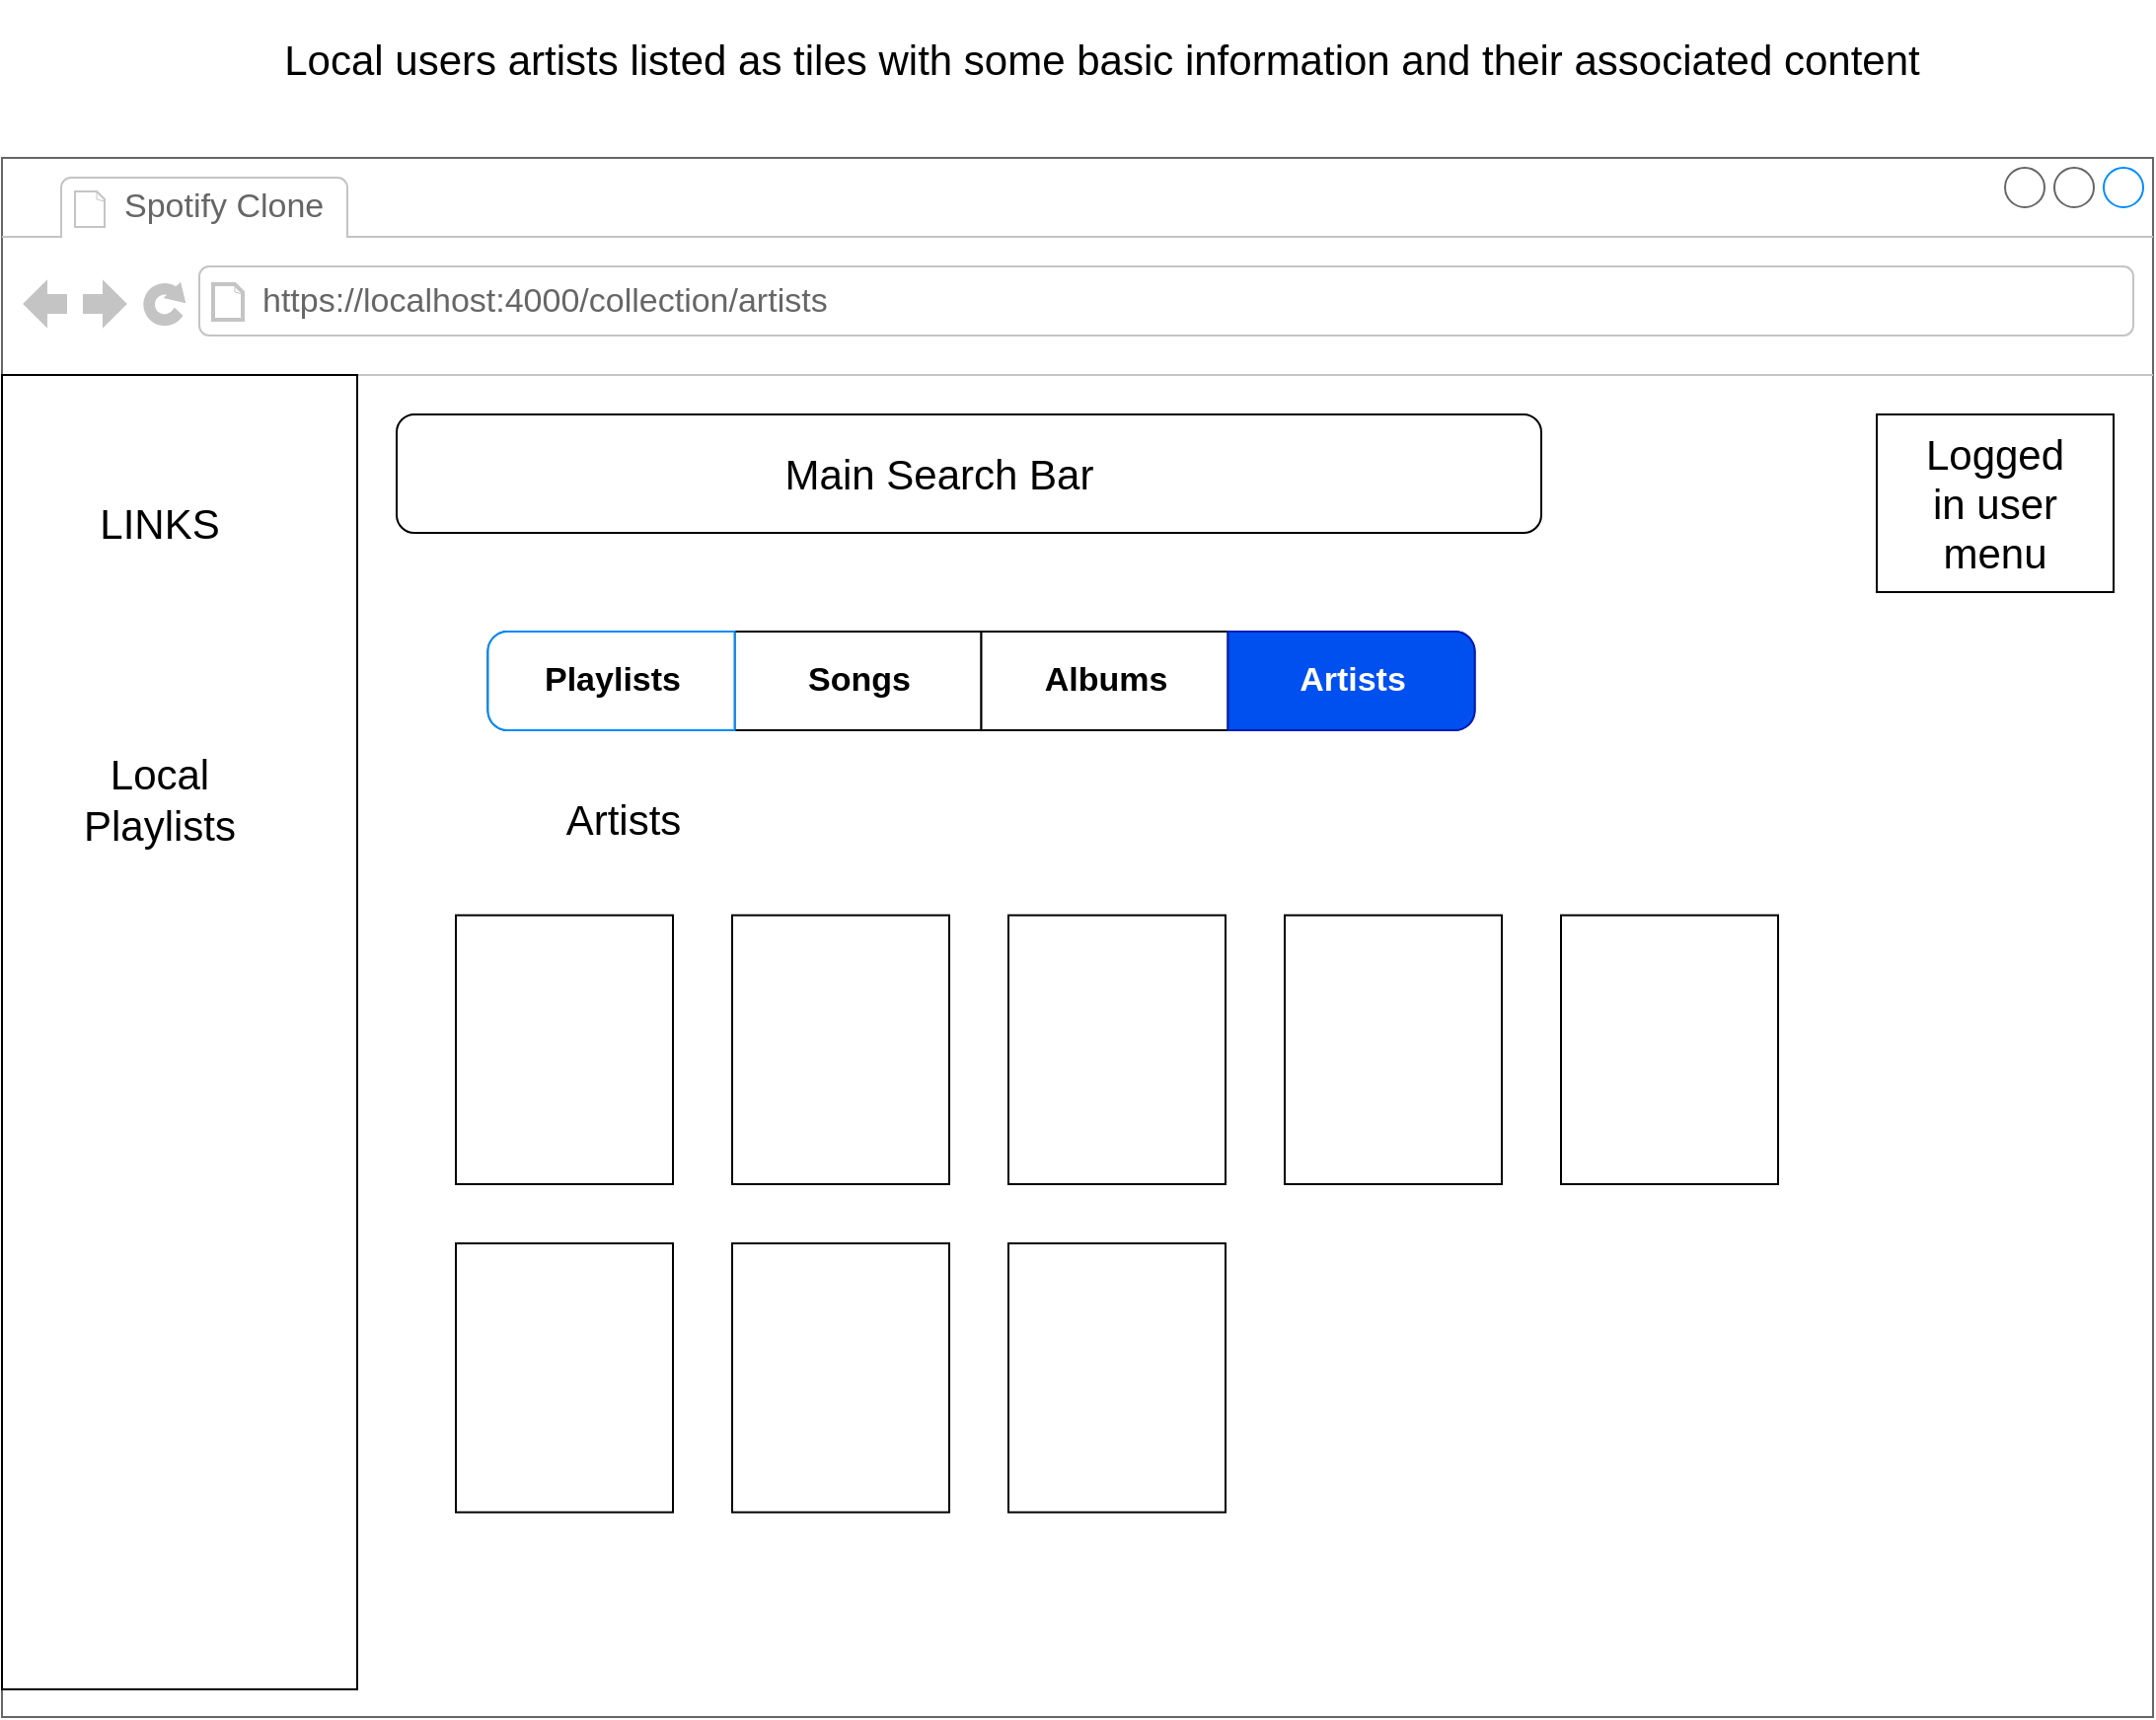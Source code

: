 <mxfile version="20.8.13" type="github">
  <diagram name="Page-1" id="QDuqlZxudMf1W1Wh3hdw">
    <mxGraphModel dx="1434" dy="764" grid="1" gridSize="10" guides="1" tooltips="1" connect="1" arrows="1" fold="1" page="1" pageScale="1" pageWidth="1200" pageHeight="1100" math="0" shadow="0">
      <root>
        <mxCell id="0" />
        <mxCell id="1" parent="0" />
        <mxCell id="2zcPSQpfcgJH4-p0KGlY-1" value="rt" style="strokeWidth=1;shadow=0;dashed=0;align=center;html=1;shape=mxgraph.mockup.containers.browserWindow;rSize=0;strokeColor=#666666;strokeColor2=#008cff;strokeColor3=#c4c4c4;mainText=,;recursiveResize=0;" parent="1" vertex="1">
          <mxGeometry x="55" y="100" width="1090" height="790" as="geometry" />
        </mxCell>
        <mxCell id="2zcPSQpfcgJH4-p0KGlY-2" value="Spotify Clone" style="strokeWidth=1;shadow=0;dashed=0;align=center;html=1;shape=mxgraph.mockup.containers.anchor;fontSize=17;fontColor=#666666;align=left;" parent="2zcPSQpfcgJH4-p0KGlY-1" vertex="1">
          <mxGeometry x="60" y="12" width="110" height="26" as="geometry" />
        </mxCell>
        <mxCell id="2zcPSQpfcgJH4-p0KGlY-3" value="https://localhost:4000/collection/artists" style="strokeWidth=1;shadow=0;dashed=0;align=center;html=1;shape=mxgraph.mockup.containers.anchor;rSize=0;fontSize=17;fontColor=#666666;align=left;" parent="2zcPSQpfcgJH4-p0KGlY-1" vertex="1">
          <mxGeometry x="130" y="60" width="250" height="26" as="geometry" />
        </mxCell>
        <mxCell id="2zcPSQpfcgJH4-p0KGlY-4" value="" style="rounded=0;whiteSpace=wrap;html=1;rotation=90;" parent="2zcPSQpfcgJH4-p0KGlY-1" vertex="1">
          <mxGeometry x="-242.96" y="352.97" width="665.93" height="180" as="geometry" />
        </mxCell>
        <mxCell id="2zcPSQpfcgJH4-p0KGlY-5" value="&lt;font style=&quot;font-size: 21px;&quot;&gt;LINKS&lt;/font&gt;" style="text;html=1;strokeColor=none;fillColor=none;align=center;verticalAlign=middle;whiteSpace=wrap;rounded=0;" parent="2zcPSQpfcgJH4-p0KGlY-1" vertex="1">
          <mxGeometry x="20" y="130" width="120" height="110" as="geometry" />
        </mxCell>
        <mxCell id="2zcPSQpfcgJH4-p0KGlY-6" value="&lt;font style=&quot;font-size: 21px;&quot;&gt;Local&lt;br&gt;Playlists&lt;br&gt;&lt;/font&gt;" style="text;html=1;strokeColor=none;fillColor=none;align=center;verticalAlign=middle;whiteSpace=wrap;rounded=0;" parent="2zcPSQpfcgJH4-p0KGlY-1" vertex="1">
          <mxGeometry x="20" y="270" width="120" height="110" as="geometry" />
        </mxCell>
        <mxCell id="2zcPSQpfcgJH4-p0KGlY-7" value="" style="rounded=1;whiteSpace=wrap;html=1;fontSize=21;" parent="2zcPSQpfcgJH4-p0KGlY-1" vertex="1">
          <mxGeometry x="200" y="130" width="580" height="60" as="geometry" />
        </mxCell>
        <mxCell id="2zcPSQpfcgJH4-p0KGlY-8" value="Main Search Bar" style="text;html=1;strokeColor=none;fillColor=none;align=center;verticalAlign=middle;whiteSpace=wrap;rounded=0;fontSize=21;" parent="2zcPSQpfcgJH4-p0KGlY-1" vertex="1">
          <mxGeometry x="210" y="145" width="530" height="30" as="geometry" />
        </mxCell>
        <mxCell id="2zcPSQpfcgJH4-p0KGlY-9" value="" style="rounded=0;whiteSpace=wrap;html=1;fontSize=21;" parent="2zcPSQpfcgJH4-p0KGlY-1" vertex="1">
          <mxGeometry x="950" y="130" width="120" height="90" as="geometry" />
        </mxCell>
        <mxCell id="2zcPSQpfcgJH4-p0KGlY-10" value="Logged in user menu" style="text;html=1;strokeColor=none;fillColor=none;align=center;verticalAlign=middle;whiteSpace=wrap;rounded=0;fontSize=21;" parent="2zcPSQpfcgJH4-p0KGlY-1" vertex="1">
          <mxGeometry x="980" y="160" width="60" height="30" as="geometry" />
        </mxCell>
        <mxCell id="2zcPSQpfcgJH4-p0KGlY-11" value="" style="strokeWidth=1;shadow=0;dashed=0;align=center;html=1;shape=mxgraph.mockup.rrect;rSize=10;" parent="2zcPSQpfcgJH4-p0KGlY-1" vertex="1">
          <mxGeometry x="246.25" y="240" width="500" height="50" as="geometry" />
        </mxCell>
        <mxCell id="2zcPSQpfcgJH4-p0KGlY-12" value="Songs" style="strokeWidth=1;shadow=0;dashed=0;align=center;html=1;shape=mxgraph.mockup.rrect;rSize=0;fontSize=17;fontStyle=1;resizeHeight=1;" parent="2zcPSQpfcgJH4-p0KGlY-11" vertex="1">
          <mxGeometry width="125" height="50" relative="1" as="geometry">
            <mxPoint x="125" as="offset" />
          </mxGeometry>
        </mxCell>
        <mxCell id="2zcPSQpfcgJH4-p0KGlY-13" value="Albums" style="strokeWidth=1;shadow=0;dashed=0;align=center;html=1;shape=mxgraph.mockup.rrect;rSize=0;fontSize=17;fontStyle=1;resizeHeight=1;" parent="2zcPSQpfcgJH4-p0KGlY-11" vertex="1">
          <mxGeometry width="125" height="50" relative="1" as="geometry">
            <mxPoint x="250" as="offset" />
          </mxGeometry>
        </mxCell>
        <mxCell id="2zcPSQpfcgJH4-p0KGlY-14" value="Artists" style="strokeColor=#001DBC;fillColor=#0050ef;strokeWidth=1;shadow=0;dashed=0;align=center;html=1;shape=mxgraph.mockup.rightButton;rSize=10;fontSize=17;fontColor=#ffffff;fontStyle=1;resizeHeight=1;" parent="2zcPSQpfcgJH4-p0KGlY-11" vertex="1">
          <mxGeometry x="1" width="125" height="50" relative="1" as="geometry">
            <mxPoint x="-125" as="offset" />
          </mxGeometry>
        </mxCell>
        <mxCell id="2zcPSQpfcgJH4-p0KGlY-15" value="Playlists" style="strokeWidth=1;shadow=0;dashed=0;align=center;html=1;shape=mxgraph.mockup.leftButton;rSize=10;fontSize=17;fontColor=#000000;fontStyle=1;fillColor=#FFFFFF;strokeColor=#008cff;resizeHeight=1;" parent="2zcPSQpfcgJH4-p0KGlY-11" vertex="1">
          <mxGeometry width="125" height="50" relative="1" as="geometry" />
        </mxCell>
        <mxCell id="2zcPSQpfcgJH4-p0KGlY-16" value="" style="rounded=0;whiteSpace=wrap;html=1;" parent="2zcPSQpfcgJH4-p0KGlY-1" vertex="1">
          <mxGeometry x="230" y="383.75" width="110" height="136.25" as="geometry" />
        </mxCell>
        <mxCell id="2zcPSQpfcgJH4-p0KGlY-17" value="Artists" style="text;html=1;strokeColor=none;fillColor=none;align=center;verticalAlign=middle;whiteSpace=wrap;rounded=0;fontSize=21;" parent="2zcPSQpfcgJH4-p0KGlY-1" vertex="1">
          <mxGeometry x="50" y="320" width="530" height="30" as="geometry" />
        </mxCell>
        <mxCell id="2zcPSQpfcgJH4-p0KGlY-18" value="" style="rounded=0;whiteSpace=wrap;html=1;" parent="2zcPSQpfcgJH4-p0KGlY-1" vertex="1">
          <mxGeometry x="370" y="383.75" width="110" height="136.25" as="geometry" />
        </mxCell>
        <mxCell id="2zcPSQpfcgJH4-p0KGlY-19" value="" style="rounded=0;whiteSpace=wrap;html=1;" parent="2zcPSQpfcgJH4-p0KGlY-1" vertex="1">
          <mxGeometry x="510" y="383.75" width="110" height="136.25" as="geometry" />
        </mxCell>
        <mxCell id="2zcPSQpfcgJH4-p0KGlY-20" value="" style="rounded=0;whiteSpace=wrap;html=1;" parent="2zcPSQpfcgJH4-p0KGlY-1" vertex="1">
          <mxGeometry x="790" y="383.75" width="110" height="136.25" as="geometry" />
        </mxCell>
        <mxCell id="2zcPSQpfcgJH4-p0KGlY-21" value="" style="rounded=0;whiteSpace=wrap;html=1;" parent="2zcPSQpfcgJH4-p0KGlY-1" vertex="1">
          <mxGeometry x="650" y="383.75" width="110" height="136.25" as="geometry" />
        </mxCell>
        <mxCell id="2zcPSQpfcgJH4-p0KGlY-22" value="" style="rounded=0;whiteSpace=wrap;html=1;" parent="2zcPSQpfcgJH4-p0KGlY-1" vertex="1">
          <mxGeometry x="230" y="550" width="110" height="136.25" as="geometry" />
        </mxCell>
        <mxCell id="2zcPSQpfcgJH4-p0KGlY-23" value="" style="rounded=0;whiteSpace=wrap;html=1;" parent="2zcPSQpfcgJH4-p0KGlY-1" vertex="1">
          <mxGeometry x="370" y="550" width="110" height="136.25" as="geometry" />
        </mxCell>
        <mxCell id="2zcPSQpfcgJH4-p0KGlY-24" value="" style="rounded=0;whiteSpace=wrap;html=1;" parent="2zcPSQpfcgJH4-p0KGlY-1" vertex="1">
          <mxGeometry x="510" y="550" width="110" height="136.25" as="geometry" />
        </mxCell>
        <mxCell id="2zcPSQpfcgJH4-p0KGlY-25" value="&lt;font style=&quot;font-size: 21px;&quot;&gt;Local users artists listed as tiles with some basic information and their associated content&lt;/font&gt;" style="text;html=1;strokeColor=none;fillColor=none;align=center;verticalAlign=middle;whiteSpace=wrap;rounded=0;" parent="1" vertex="1">
          <mxGeometry x="180" y="20" width="865" height="60" as="geometry" />
        </mxCell>
      </root>
    </mxGraphModel>
  </diagram>
</mxfile>
